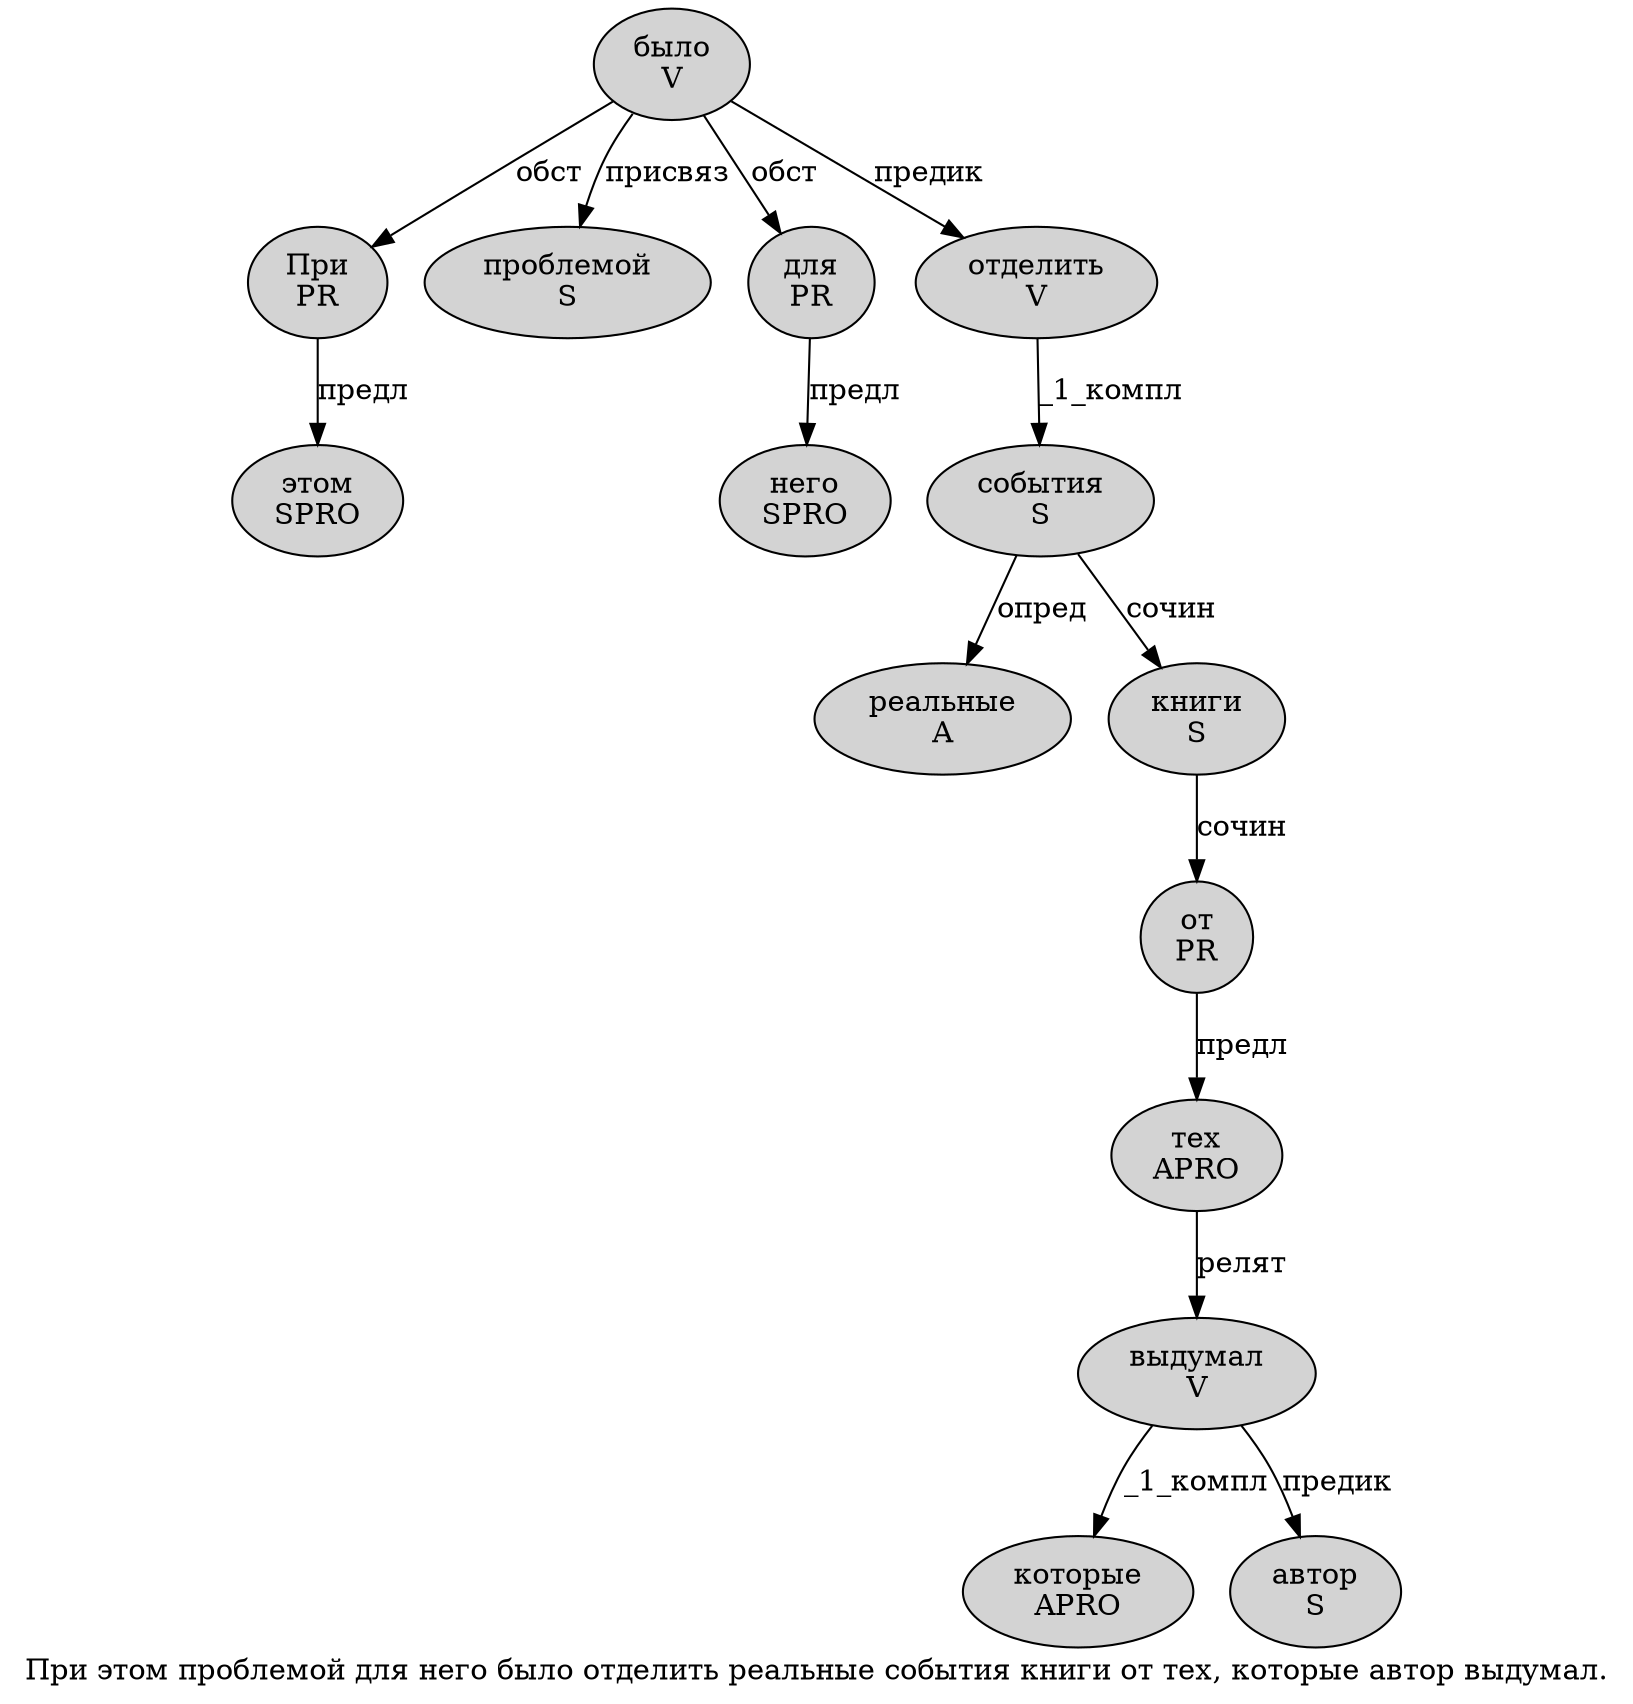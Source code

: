 digraph SENTENCE_753 {
	graph [label="При этом проблемой для него было отделить реальные события книги от тех, которые автор выдумал."]
	node [style=filled]
		0 [label="При
PR" color="" fillcolor=lightgray penwidth=1 shape=ellipse]
		1 [label="этом
SPRO" color="" fillcolor=lightgray penwidth=1 shape=ellipse]
		2 [label="проблемой
S" color="" fillcolor=lightgray penwidth=1 shape=ellipse]
		3 [label="для
PR" color="" fillcolor=lightgray penwidth=1 shape=ellipse]
		4 [label="него
SPRO" color="" fillcolor=lightgray penwidth=1 shape=ellipse]
		5 [label="было
V" color="" fillcolor=lightgray penwidth=1 shape=ellipse]
		6 [label="отделить
V" color="" fillcolor=lightgray penwidth=1 shape=ellipse]
		7 [label="реальные
A" color="" fillcolor=lightgray penwidth=1 shape=ellipse]
		8 [label="события
S" color="" fillcolor=lightgray penwidth=1 shape=ellipse]
		9 [label="книги
S" color="" fillcolor=lightgray penwidth=1 shape=ellipse]
		10 [label="от
PR" color="" fillcolor=lightgray penwidth=1 shape=ellipse]
		11 [label="тех
APRO" color="" fillcolor=lightgray penwidth=1 shape=ellipse]
		13 [label="которые
APRO" color="" fillcolor=lightgray penwidth=1 shape=ellipse]
		14 [label="автор
S" color="" fillcolor=lightgray penwidth=1 shape=ellipse]
		15 [label="выдумал
V" color="" fillcolor=lightgray penwidth=1 shape=ellipse]
			10 -> 11 [label="предл"]
			9 -> 10 [label="сочин"]
			8 -> 7 [label="опред"]
			8 -> 9 [label="сочин"]
			15 -> 13 [label="_1_компл"]
			15 -> 14 [label="предик"]
			3 -> 4 [label="предл"]
			11 -> 15 [label="релят"]
			0 -> 1 [label="предл"]
			5 -> 0 [label="обст"]
			5 -> 2 [label="присвяз"]
			5 -> 3 [label="обст"]
			5 -> 6 [label="предик"]
			6 -> 8 [label="_1_компл"]
}